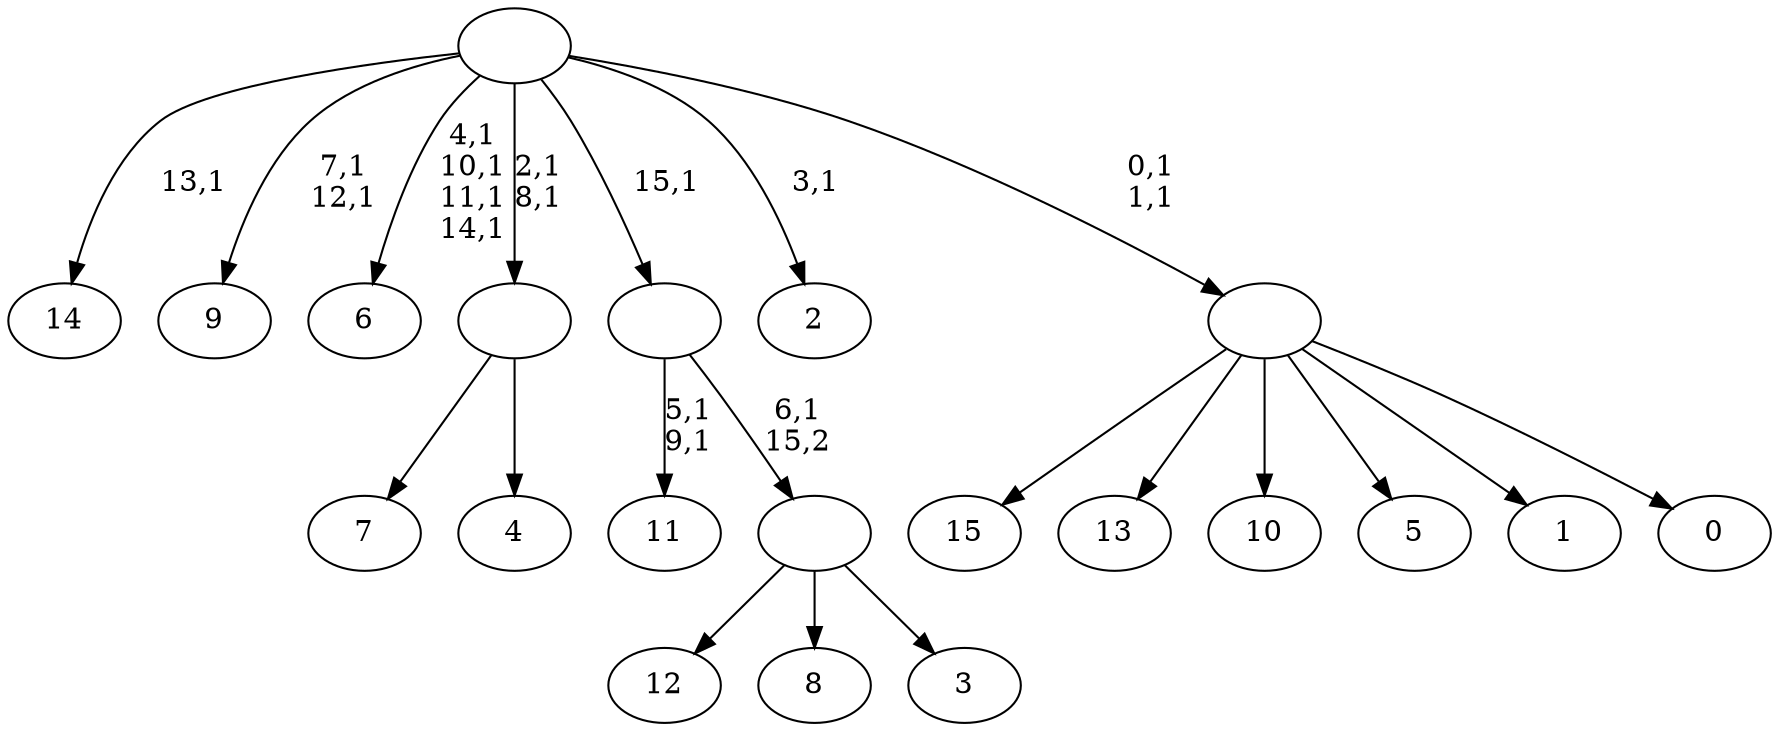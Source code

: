 digraph T {
	32 [label="15"]
	31 [label="14"]
	29 [label="13"]
	28 [label="12"]
	27 [label="11"]
	24 [label="10"]
	23 [label="9"]
	20 [label="8"]
	19 [label="7"]
	18 [label="6"]
	13 [label="5"]
	12 [label="4"]
	11 [label=""]
	9 [label="3"]
	8 [label=""]
	7 [label=""]
	6 [label="2"]
	4 [label="1"]
	3 [label="0"]
	2 [label=""]
	0 [label=""]
	11 -> 19 [label=""]
	11 -> 12 [label=""]
	8 -> 28 [label=""]
	8 -> 20 [label=""]
	8 -> 9 [label=""]
	7 -> 27 [label="5,1\n9,1"]
	7 -> 8 [label="6,1\n15,2"]
	2 -> 32 [label=""]
	2 -> 29 [label=""]
	2 -> 24 [label=""]
	2 -> 13 [label=""]
	2 -> 4 [label=""]
	2 -> 3 [label=""]
	0 -> 2 [label="0,1\n1,1"]
	0 -> 6 [label="3,1"]
	0 -> 11 [label="2,1\n8,1"]
	0 -> 18 [label="4,1\n10,1\n11,1\n14,1"]
	0 -> 23 [label="7,1\n12,1"]
	0 -> 31 [label="13,1"]
	0 -> 7 [label="15,1"]
}
